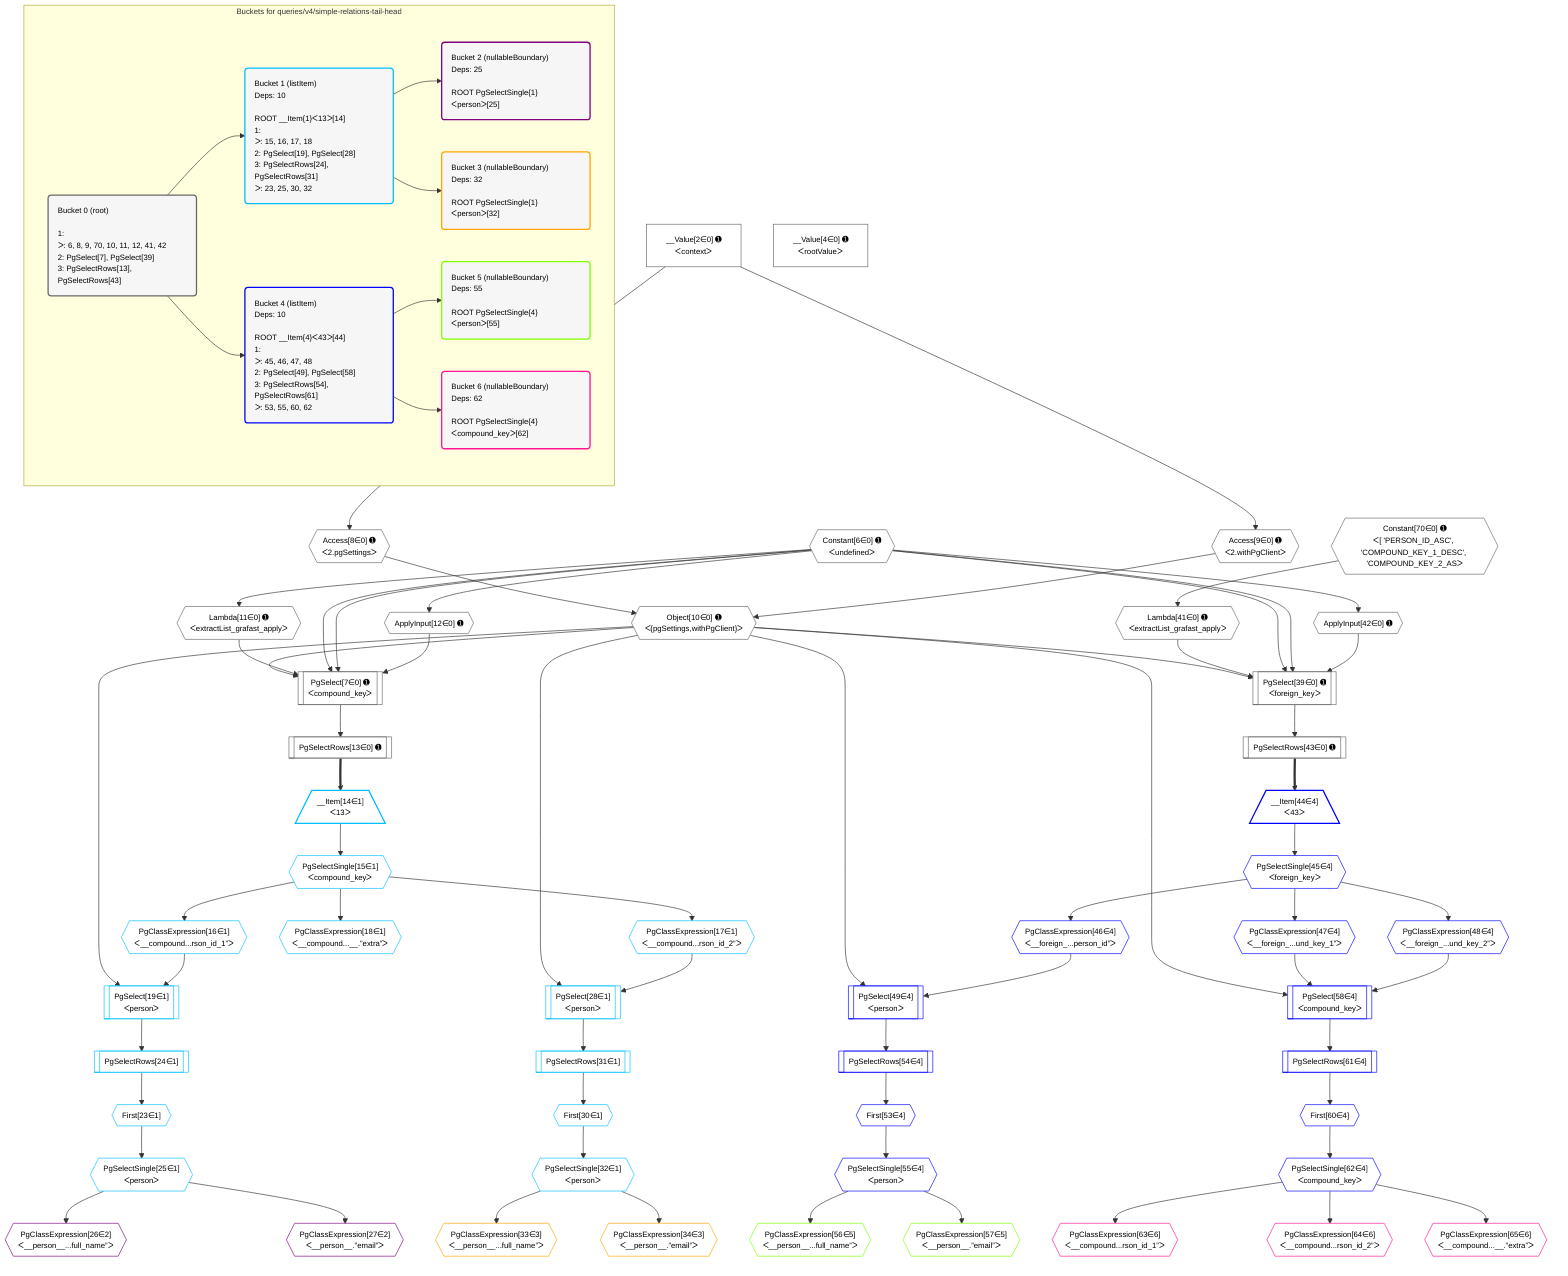 %%{init: {'themeVariables': { 'fontSize': '12px'}}}%%
graph TD
    classDef path fill:#eee,stroke:#000,color:#000
    classDef plan fill:#fff,stroke-width:1px,color:#000
    classDef itemplan fill:#fff,stroke-width:2px,color:#000
    classDef unbatchedplan fill:#dff,stroke-width:1px,color:#000
    classDef sideeffectplan fill:#fcc,stroke-width:2px,color:#000
    classDef bucket fill:#f6f6f6,color:#000,stroke-width:2px,text-align:left


    %% plan dependencies
    PgSelect7[["PgSelect[7∈0] ➊<br />ᐸcompound_keyᐳ"]]:::plan
    Object10{{"Object[10∈0] ➊<br />ᐸ{pgSettings,withPgClient}ᐳ"}}:::plan
    Lambda11{{"Lambda[11∈0] ➊<br />ᐸextractList_grafast_applyᐳ"}}:::plan
    Constant6{{"Constant[6∈0] ➊<br />ᐸundefinedᐳ"}}:::plan
    ApplyInput12{{"ApplyInput[12∈0] ➊"}}:::plan
    Object10 & Lambda11 & Constant6 & Constant6 & ApplyInput12 --> PgSelect7
    PgSelect39[["PgSelect[39∈0] ➊<br />ᐸforeign_keyᐳ"]]:::plan
    Lambda41{{"Lambda[41∈0] ➊<br />ᐸextractList_grafast_applyᐳ"}}:::plan
    ApplyInput42{{"ApplyInput[42∈0] ➊"}}:::plan
    Object10 & Lambda41 & Constant6 & Constant6 & ApplyInput42 --> PgSelect39
    Access8{{"Access[8∈0] ➊<br />ᐸ2.pgSettingsᐳ"}}:::plan
    Access9{{"Access[9∈0] ➊<br />ᐸ2.withPgClientᐳ"}}:::plan
    Access8 & Access9 --> Object10
    __Value2["__Value[2∈0] ➊<br />ᐸcontextᐳ"]:::plan
    __Value2 --> Access8
    __Value2 --> Access9
    Constant6 --> Lambda11
    Constant6 --> ApplyInput12
    PgSelectRows13[["PgSelectRows[13∈0] ➊"]]:::plan
    PgSelect7 --> PgSelectRows13
    Constant70{{"Constant[70∈0] ➊<br />ᐸ[ 'PERSON_ID_ASC', 'COMPOUND_KEY_1_DESC', 'COMPOUND_KEY_2_ASᐳ"}}:::plan
    Constant70 --> Lambda41
    Constant6 --> ApplyInput42
    PgSelectRows43[["PgSelectRows[43∈0] ➊"]]:::plan
    PgSelect39 --> PgSelectRows43
    __Value4["__Value[4∈0] ➊<br />ᐸrootValueᐳ"]:::plan
    PgSelect19[["PgSelect[19∈1]<br />ᐸpersonᐳ"]]:::plan
    PgClassExpression16{{"PgClassExpression[16∈1]<br />ᐸ__compound...rson_id_1”ᐳ"}}:::plan
    Object10 & PgClassExpression16 --> PgSelect19
    PgSelect28[["PgSelect[28∈1]<br />ᐸpersonᐳ"]]:::plan
    PgClassExpression17{{"PgClassExpression[17∈1]<br />ᐸ__compound...rson_id_2”ᐳ"}}:::plan
    Object10 & PgClassExpression17 --> PgSelect28
    __Item14[/"__Item[14∈1]<br />ᐸ13ᐳ"\]:::itemplan
    PgSelectRows13 ==> __Item14
    PgSelectSingle15{{"PgSelectSingle[15∈1]<br />ᐸcompound_keyᐳ"}}:::plan
    __Item14 --> PgSelectSingle15
    PgSelectSingle15 --> PgClassExpression16
    PgSelectSingle15 --> PgClassExpression17
    PgClassExpression18{{"PgClassExpression[18∈1]<br />ᐸ__compound...__.”extra”ᐳ"}}:::plan
    PgSelectSingle15 --> PgClassExpression18
    First23{{"First[23∈1]"}}:::plan
    PgSelectRows24[["PgSelectRows[24∈1]"]]:::plan
    PgSelectRows24 --> First23
    PgSelect19 --> PgSelectRows24
    PgSelectSingle25{{"PgSelectSingle[25∈1]<br />ᐸpersonᐳ"}}:::plan
    First23 --> PgSelectSingle25
    First30{{"First[30∈1]"}}:::plan
    PgSelectRows31[["PgSelectRows[31∈1]"]]:::plan
    PgSelectRows31 --> First30
    PgSelect28 --> PgSelectRows31
    PgSelectSingle32{{"PgSelectSingle[32∈1]<br />ᐸpersonᐳ"}}:::plan
    First30 --> PgSelectSingle32
    PgClassExpression26{{"PgClassExpression[26∈2]<br />ᐸ__person__...full_name”ᐳ"}}:::plan
    PgSelectSingle25 --> PgClassExpression26
    PgClassExpression27{{"PgClassExpression[27∈2]<br />ᐸ__person__.”email”ᐳ"}}:::plan
    PgSelectSingle25 --> PgClassExpression27
    PgClassExpression33{{"PgClassExpression[33∈3]<br />ᐸ__person__...full_name”ᐳ"}}:::plan
    PgSelectSingle32 --> PgClassExpression33
    PgClassExpression34{{"PgClassExpression[34∈3]<br />ᐸ__person__.”email”ᐳ"}}:::plan
    PgSelectSingle32 --> PgClassExpression34
    PgSelect58[["PgSelect[58∈4]<br />ᐸcompound_keyᐳ"]]:::plan
    PgClassExpression47{{"PgClassExpression[47∈4]<br />ᐸ__foreign_...und_key_1”ᐳ"}}:::plan
    PgClassExpression48{{"PgClassExpression[48∈4]<br />ᐸ__foreign_...und_key_2”ᐳ"}}:::plan
    Object10 & PgClassExpression47 & PgClassExpression48 --> PgSelect58
    PgSelect49[["PgSelect[49∈4]<br />ᐸpersonᐳ"]]:::plan
    PgClassExpression46{{"PgClassExpression[46∈4]<br />ᐸ__foreign_...person_id”ᐳ"}}:::plan
    Object10 & PgClassExpression46 --> PgSelect49
    __Item44[/"__Item[44∈4]<br />ᐸ43ᐳ"\]:::itemplan
    PgSelectRows43 ==> __Item44
    PgSelectSingle45{{"PgSelectSingle[45∈4]<br />ᐸforeign_keyᐳ"}}:::plan
    __Item44 --> PgSelectSingle45
    PgSelectSingle45 --> PgClassExpression46
    PgSelectSingle45 --> PgClassExpression47
    PgSelectSingle45 --> PgClassExpression48
    First53{{"First[53∈4]"}}:::plan
    PgSelectRows54[["PgSelectRows[54∈4]"]]:::plan
    PgSelectRows54 --> First53
    PgSelect49 --> PgSelectRows54
    PgSelectSingle55{{"PgSelectSingle[55∈4]<br />ᐸpersonᐳ"}}:::plan
    First53 --> PgSelectSingle55
    First60{{"First[60∈4]"}}:::plan
    PgSelectRows61[["PgSelectRows[61∈4]"]]:::plan
    PgSelectRows61 --> First60
    PgSelect58 --> PgSelectRows61
    PgSelectSingle62{{"PgSelectSingle[62∈4]<br />ᐸcompound_keyᐳ"}}:::plan
    First60 --> PgSelectSingle62
    PgClassExpression56{{"PgClassExpression[56∈5]<br />ᐸ__person__...full_name”ᐳ"}}:::plan
    PgSelectSingle55 --> PgClassExpression56
    PgClassExpression57{{"PgClassExpression[57∈5]<br />ᐸ__person__.”email”ᐳ"}}:::plan
    PgSelectSingle55 --> PgClassExpression57
    PgClassExpression63{{"PgClassExpression[63∈6]<br />ᐸ__compound...rson_id_1”ᐳ"}}:::plan
    PgSelectSingle62 --> PgClassExpression63
    PgClassExpression64{{"PgClassExpression[64∈6]<br />ᐸ__compound...rson_id_2”ᐳ"}}:::plan
    PgSelectSingle62 --> PgClassExpression64
    PgClassExpression65{{"PgClassExpression[65∈6]<br />ᐸ__compound...__.”extra”ᐳ"}}:::plan
    PgSelectSingle62 --> PgClassExpression65

    %% define steps

    subgraph "Buckets for queries/v4/simple-relations-tail-head"
    Bucket0("Bucket 0 (root)<br /><br />1: <br />ᐳ: 6, 8, 9, 70, 10, 11, 12, 41, 42<br />2: PgSelect[7], PgSelect[39]<br />3: PgSelectRows[13], PgSelectRows[43]"):::bucket
    classDef bucket0 stroke:#696969
    class Bucket0,__Value2,__Value4,Constant6,PgSelect7,Access8,Access9,Object10,Lambda11,ApplyInput12,PgSelectRows13,PgSelect39,Lambda41,ApplyInput42,PgSelectRows43,Constant70 bucket0
    Bucket1("Bucket 1 (listItem)<br />Deps: 10<br /><br />ROOT __Item{1}ᐸ13ᐳ[14]<br />1: <br />ᐳ: 15, 16, 17, 18<br />2: PgSelect[19], PgSelect[28]<br />3: PgSelectRows[24], PgSelectRows[31]<br />ᐳ: 23, 25, 30, 32"):::bucket
    classDef bucket1 stroke:#00bfff
    class Bucket1,__Item14,PgSelectSingle15,PgClassExpression16,PgClassExpression17,PgClassExpression18,PgSelect19,First23,PgSelectRows24,PgSelectSingle25,PgSelect28,First30,PgSelectRows31,PgSelectSingle32 bucket1
    Bucket2("Bucket 2 (nullableBoundary)<br />Deps: 25<br /><br />ROOT PgSelectSingle{1}ᐸpersonᐳ[25]"):::bucket
    classDef bucket2 stroke:#7f007f
    class Bucket2,PgClassExpression26,PgClassExpression27 bucket2
    Bucket3("Bucket 3 (nullableBoundary)<br />Deps: 32<br /><br />ROOT PgSelectSingle{1}ᐸpersonᐳ[32]"):::bucket
    classDef bucket3 stroke:#ffa500
    class Bucket3,PgClassExpression33,PgClassExpression34 bucket3
    Bucket4("Bucket 4 (listItem)<br />Deps: 10<br /><br />ROOT __Item{4}ᐸ43ᐳ[44]<br />1: <br />ᐳ: 45, 46, 47, 48<br />2: PgSelect[49], PgSelect[58]<br />3: PgSelectRows[54], PgSelectRows[61]<br />ᐳ: 53, 55, 60, 62"):::bucket
    classDef bucket4 stroke:#0000ff
    class Bucket4,__Item44,PgSelectSingle45,PgClassExpression46,PgClassExpression47,PgClassExpression48,PgSelect49,First53,PgSelectRows54,PgSelectSingle55,PgSelect58,First60,PgSelectRows61,PgSelectSingle62 bucket4
    Bucket5("Bucket 5 (nullableBoundary)<br />Deps: 55<br /><br />ROOT PgSelectSingle{4}ᐸpersonᐳ[55]"):::bucket
    classDef bucket5 stroke:#7fff00
    class Bucket5,PgClassExpression56,PgClassExpression57 bucket5
    Bucket6("Bucket 6 (nullableBoundary)<br />Deps: 62<br /><br />ROOT PgSelectSingle{4}ᐸcompound_keyᐳ[62]"):::bucket
    classDef bucket6 stroke:#ff1493
    class Bucket6,PgClassExpression63,PgClassExpression64,PgClassExpression65 bucket6
    Bucket0 --> Bucket1 & Bucket4
    Bucket1 --> Bucket2 & Bucket3
    Bucket4 --> Bucket5 & Bucket6
    end